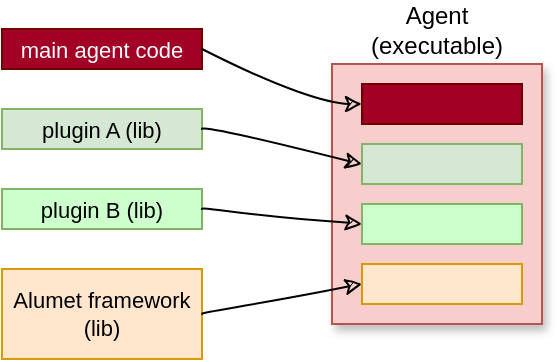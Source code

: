 <mxfile version="26.0.3">
  <diagram name="Page-1" id="fKt2-6sfZLJVL2TIdpHR">
    <mxGraphModel dx="333" dy="196" grid="1" gridSize="10" guides="1" tooltips="1" connect="1" arrows="1" fold="1" page="1" pageScale="1" pageWidth="827" pageHeight="1169" math="0" shadow="0">
      <root>
        <mxCell id="0" />
        <mxCell id="1" parent="0" />
        <mxCell id="oc9P-kM8auAjK_G60rm5-11" value="Agent&lt;div&gt;(executable)&lt;/div&gt;" style="rounded=0;whiteSpace=wrap;html=1;fillColor=#f8cecc;strokeColor=#b85450;shadow=1;verticalAlign=bottom;horizontal=1;labelPosition=center;verticalLabelPosition=top;align=center;" parent="1" vertex="1">
          <mxGeometry x="205" y="40" width="105" height="130" as="geometry" />
        </mxCell>
        <mxCell id="oc9P-kM8auAjK_G60rm5-12" value="plugin A (lib)" style="rounded=0;whiteSpace=wrap;html=1;fillColor=#d5e8d4;strokeColor=#82b366;fontSize=11;" parent="1" vertex="1">
          <mxGeometry x="40" y="62.5" width="100" height="20" as="geometry" />
        </mxCell>
        <mxCell id="oc9P-kM8auAjK_G60rm5-13" value="plugin B (lib)" style="rounded=0;whiteSpace=wrap;html=1;fillColor=#CCFFCC;strokeColor=#82b366;fontSize=11;" parent="1" vertex="1">
          <mxGeometry x="40" y="102.5" width="100" height="20" as="geometry" />
        </mxCell>
        <mxCell id="oc9P-kM8auAjK_G60rm5-14" value="Alumet framework&lt;div&gt;(lib)&lt;/div&gt;" style="rounded=0;whiteSpace=wrap;html=1;fillColor=#ffe6cc;strokeColor=#d79b00;fontSize=11;" parent="1" vertex="1">
          <mxGeometry x="40" y="142.5" width="100" height="45" as="geometry" />
        </mxCell>
        <mxCell id="oc9P-kM8auAjK_G60rm5-22" value="" style="rounded=0;whiteSpace=wrap;html=1;fillColor=#d5e8d4;strokeColor=#82b366;" parent="1" vertex="1">
          <mxGeometry x="220" y="80" width="80" height="20" as="geometry" />
        </mxCell>
        <mxCell id="oc9P-kM8auAjK_G60rm5-24" value="" style="rounded=0;whiteSpace=wrap;html=1;fillColor=#CCFFCC;strokeColor=#82b366;" parent="1" vertex="1">
          <mxGeometry x="220" y="110" width="80" height="20" as="geometry" />
        </mxCell>
        <mxCell id="oc9P-kM8auAjK_G60rm5-25" value="" style="rounded=0;whiteSpace=wrap;html=1;fillColor=#ffe6cc;strokeColor=#d79b00;" parent="1" vertex="1">
          <mxGeometry x="220" y="140" width="80" height="20" as="geometry" />
        </mxCell>
        <mxCell id="oc9P-kM8auAjK_G60rm5-29" value="" style="rounded=0;whiteSpace=wrap;html=1;fillColor=#a20025;strokeColor=#6F0000;fontColor=#ffffff;" parent="1" vertex="1">
          <mxGeometry x="220" y="50" width="80" height="20" as="geometry" />
        </mxCell>
        <mxCell id="oc9P-kM8auAjK_G60rm5-30" value="main agent code" style="rounded=0;whiteSpace=wrap;html=1;fillColor=#a20025;strokeColor=#6F0000;fontColor=#ffffff;fontSize=11;" parent="1" vertex="1">
          <mxGeometry x="40" y="22.5" width="100" height="20" as="geometry" />
        </mxCell>
        <mxCell id="oc9P-kM8auAjK_G60rm5-32" value="" style="endArrow=classic;html=1;rounded=0;exitX=1;exitY=0.5;exitDx=0;exitDy=0;entryX=0;entryY=0.5;entryDx=0;entryDy=0;sketch=1;curveFitting=1;jiggle=1;disableMultiStroke=1;curved=1;" parent="1" source="oc9P-kM8auAjK_G60rm5-30" target="oc9P-kM8auAjK_G60rm5-29" edge="1">
          <mxGeometry width="50" height="50" relative="1" as="geometry">
            <mxPoint x="260" y="140" as="sourcePoint" />
            <mxPoint x="310" y="90" as="targetPoint" />
            <Array as="points">
              <mxPoint x="200" y="60" />
            </Array>
          </mxGeometry>
        </mxCell>
        <mxCell id="oc9P-kM8auAjK_G60rm5-33" value="" style="endArrow=classic;html=1;rounded=0;exitX=1;exitY=0.5;exitDx=0;exitDy=0;entryX=0;entryY=0.5;entryDx=0;entryDy=0;sketch=1;curveFitting=1;jiggle=1;disableMultiStroke=1;curved=1;" parent="1" source="oc9P-kM8auAjK_G60rm5-12" target="oc9P-kM8auAjK_G60rm5-22" edge="1">
          <mxGeometry width="50" height="50" relative="1" as="geometry">
            <mxPoint x="150" y="45" as="sourcePoint" />
            <mxPoint x="275" y="80" as="targetPoint" />
          </mxGeometry>
        </mxCell>
        <mxCell id="oc9P-kM8auAjK_G60rm5-34" value="" style="endArrow=classic;html=1;rounded=0;exitX=1;exitY=0.5;exitDx=0;exitDy=0;entryX=0;entryY=0.5;entryDx=0;entryDy=0;sketch=1;curveFitting=1;jiggle=1;disableMultiStroke=1;curved=1;" parent="1" source="oc9P-kM8auAjK_G60rm5-13" target="oc9P-kM8auAjK_G60rm5-24" edge="1">
          <mxGeometry width="50" height="50" relative="1" as="geometry">
            <mxPoint x="150" y="95" as="sourcePoint" />
            <mxPoint x="275" y="110" as="targetPoint" />
          </mxGeometry>
        </mxCell>
        <mxCell id="oc9P-kM8auAjK_G60rm5-35" value="" style="endArrow=classic;html=1;rounded=0;exitX=1;exitY=0.5;exitDx=0;exitDy=0;entryX=0;entryY=0.5;entryDx=0;entryDy=0;sketch=1;curveFitting=1;jiggle=1;disableMultiStroke=1;curved=1;" parent="1" source="oc9P-kM8auAjK_G60rm5-14" target="oc9P-kM8auAjK_G60rm5-25" edge="1">
          <mxGeometry width="50" height="50" relative="1" as="geometry">
            <mxPoint x="150" y="145" as="sourcePoint" />
            <mxPoint x="275" y="140" as="targetPoint" />
          </mxGeometry>
        </mxCell>
      </root>
    </mxGraphModel>
  </diagram>
</mxfile>

